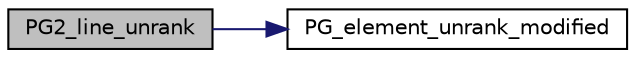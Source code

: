 digraph "PG2_line_unrank"
{
  edge [fontname="Helvetica",fontsize="10",labelfontname="Helvetica",labelfontsize="10"];
  node [fontname="Helvetica",fontsize="10",shape=record];
  rankdir="LR";
  Node12318 [label="PG2_line_unrank",height=0.2,width=0.4,color="black", fillcolor="grey75", style="filled", fontcolor="black"];
  Node12318 -> Node12319 [color="midnightblue",fontsize="10",style="solid",fontname="Helvetica"];
  Node12319 [label="PG_element_unrank_modified",height=0.2,width=0.4,color="black", fillcolor="white", style="filled",URL="$df/de4/projective_8_c.html#a83ae9b605d496f6a90345303f6efae64"];
}
